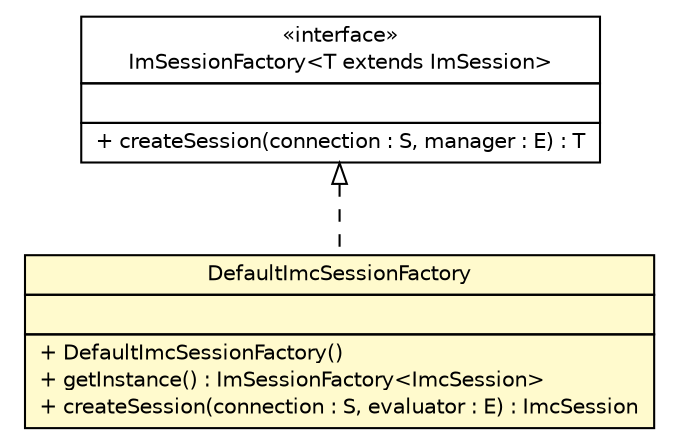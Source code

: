#!/usr/local/bin/dot
#
# Class diagram 
# Generated by UMLGraph version R5_6 (http://www.umlgraph.org/)
#

digraph G {
	edge [fontname="Helvetica",fontsize=10,labelfontname="Helvetica",labelfontsize=10];
	node [fontname="Helvetica",fontsize=10,shape=plaintext];
	nodesep=0.25;
	ranksep=0.5;
	// de.hsbremen.tc.tnc.im.session.ImSessionFactory<T extends de.hsbremen.tc.tnc.im.session.ImSession>
	c2216 [label=<<table title="de.hsbremen.tc.tnc.im.session.ImSessionFactory" border="0" cellborder="1" cellspacing="0" cellpadding="2" port="p" href="./ImSessionFactory.html">
		<tr><td><table border="0" cellspacing="0" cellpadding="1">
<tr><td align="center" balign="center"> &#171;interface&#187; </td></tr>
<tr><td align="center" balign="center"> ImSessionFactory&lt;T extends ImSession&gt; </td></tr>
		</table></td></tr>
		<tr><td><table border="0" cellspacing="0" cellpadding="1">
<tr><td align="left" balign="left">  </td></tr>
		</table></td></tr>
		<tr><td><table border="0" cellspacing="0" cellpadding="1">
<tr><td align="left" balign="left"> + createSession(connection : S, manager : E) : T </td></tr>
		</table></td></tr>
		</table>>, URL="./ImSessionFactory.html", fontname="Helvetica", fontcolor="black", fontsize=10.0];
	// de.hsbremen.tc.tnc.im.session.DefaultImcSessionFactory
	c2219 [label=<<table title="de.hsbremen.tc.tnc.im.session.DefaultImcSessionFactory" border="0" cellborder="1" cellspacing="0" cellpadding="2" port="p" bgcolor="lemonChiffon" href="./DefaultImcSessionFactory.html">
		<tr><td><table border="0" cellspacing="0" cellpadding="1">
<tr><td align="center" balign="center"> DefaultImcSessionFactory </td></tr>
		</table></td></tr>
		<tr><td><table border="0" cellspacing="0" cellpadding="1">
<tr><td align="left" balign="left">  </td></tr>
		</table></td></tr>
		<tr><td><table border="0" cellspacing="0" cellpadding="1">
<tr><td align="left" balign="left"> + DefaultImcSessionFactory() </td></tr>
<tr><td align="left" balign="left"> + getInstance() : ImSessionFactory&lt;ImcSession&gt; </td></tr>
<tr><td align="left" balign="left"> + createSession(connection : S, evaluator : E) : ImcSession </td></tr>
		</table></td></tr>
		</table>>, URL="./DefaultImcSessionFactory.html", fontname="Helvetica", fontcolor="black", fontsize=10.0];
	//de.hsbremen.tc.tnc.im.session.DefaultImcSessionFactory implements de.hsbremen.tc.tnc.im.session.ImSessionFactory<T extends de.hsbremen.tc.tnc.im.session.ImSession>
	c2216:p -> c2219:p [dir=back,arrowtail=empty,style=dashed];
}


